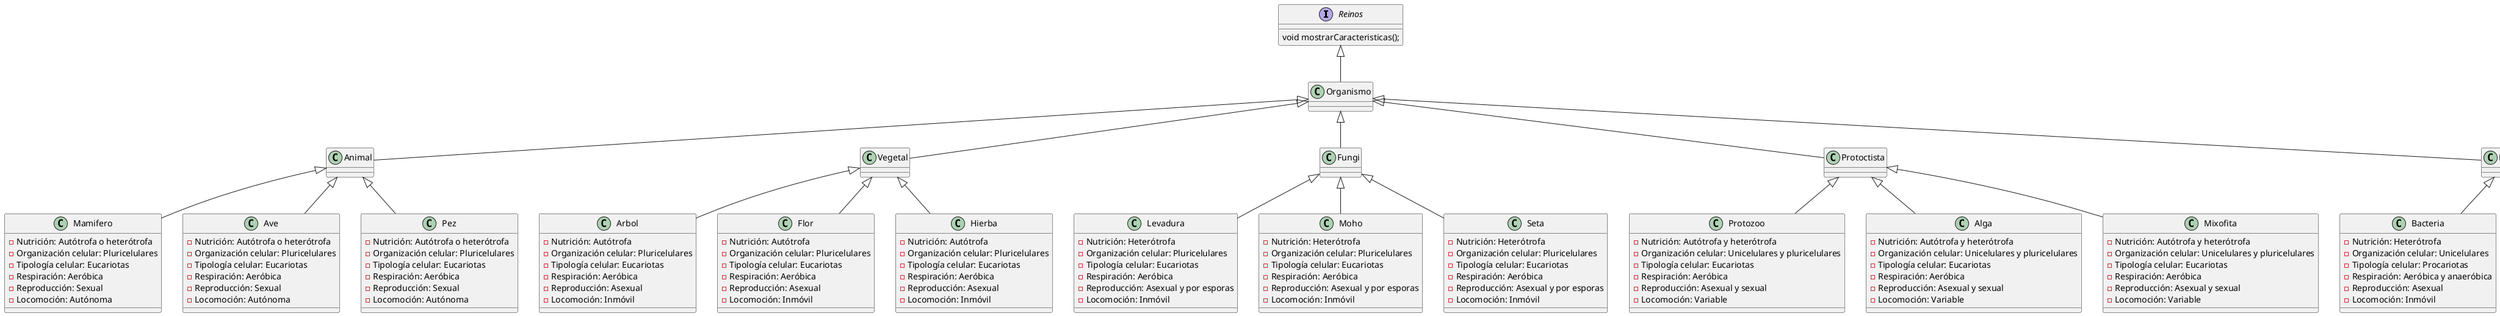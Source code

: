 @startuml

interface Reinos {
    void mostrarCaracteristicas();
}

class Organismo {
}

class Animal {
}

class Vegetal {
}

class Fungi {
}

class Protoctista {
}

class Monera {
}

class Mamifero {
    {field} - Nutrición: Autótrofa o heterótrofa
    {field} - Organización celular: Pluricelulares
    {field} - Tipología celular: Eucariotas
    {field} - Respiración: Aeróbica
    {field} - Reproducción: Sexual
    {field} - Locomoción: Autónoma
}

class Ave {
    {field} - Nutrición: Autótrofa o heterótrofa
    {field} - Organización celular: Pluricelulares
    {field} - Tipología celular: Eucariotas
    {field} - Respiración: Aeróbica
    {field} - Reproducción: Sexual
    {field} - Locomoción: Autónoma
}

class Pez {
    {field} - Nutrición: Autótrofa o heterótrofa
    {field} - Organización celular: Pluricelulares
    {field} - Tipología celular: Eucariotas
    {field} - Respiración: Aeróbica
    {field} - Reproducción: Sexual
    {field} - Locomoción: Autónoma
}

class Arbol {
    {field} - Nutrición: Autótrofa
    {field} - Organización celular: Pluricelulares
    {field} - Tipología celular: Eucariotas
    {field} - Respiración: Aeróbica
    {field} - Reproducción: Asexual
    {field} - Locomoción: Inmóvil
}

class Flor {
    {field} - Nutrición: Autótrofa
    {field} - Organización celular: Pluricelulares
    {field} - Tipología celular: Eucariotas
    {field} - Respiración: Aeróbica
    {field} - Reproducción: Asexual
    {field} - Locomoción: Inmóvil
}

class Hierba {
    {field} - Nutrición: Autótrofa
    {field} - Organización celular: Pluricelulares
    {field} - Tipología celular: Eucariotas
    {field} - Respiración: Aeróbica
    {field} - Reproducción: Asexual
    {field} - Locomoción: Inmóvil
}

class Levadura {
    {field} - Nutrición: Heterótrofa
    {field} - Organización celular: Pluricelulares
    {field} - Tipología celular: Eucariotas
    {field} - Respiración: Aeróbica
    {field} - Reproducción: Asexual y por esporas
    {field} - Locomoción: Inmóvil
}

class Moho {
    {field} - Nutrición: Heterótrofa
    {field} - Organización celular: Pluricelulares
    {field} - Tipología celular: Eucariotas
    {field} - Respiración: Aeróbica
    {field} - Reproducción: Asexual y por esporas
    {field} - Locomoción: Inmóvil
}

class Seta {
    {field} - Nutrición: Heterótrofa
    {field} - Organización celular: Pluricelulares
    {field} - Tipología celular: Eucariotas
    {field} - Respiración: Aeróbica
    {field} - Reproducción: Asexual y por esporas
    {field} - Locomoción: Inmóvil
}

class Protozoo {
    {field} - Nutrición: Autótrofa y heterótrofa
    {field} - Organización celular: Unicelulares y pluricelulares
    {field} - Tipología celular: Eucariotas
    {field} - Respiración: Aeróbica
    {field} - Reproducción: Asexual y sexual
    {field} - Locomoción: Variable
}

class Alga {
    {field} - Nutrición: Autótrofa y heterótrofa
    {field} - Organización celular: Unicelulares y pluricelulares
    {field} - Tipología celular: Eucariotas
    {field} - Respiración: Aeróbica
    {field} - Reproducción: Asexual y sexual
    {field} - Locomoción: Variable
}

class Mixofita {
    {field} - Nutrición: Autótrofa y heterótrofa
    {field} - Organización celular: Unicelulares y pluricelulares
    {field} - Tipología celular: Eucariotas
    {field} - Respiración: Aeróbica
    {field} - Reproducción: Asexual y sexual
    {field} - Locomoción: Variable
}

class Bacteria {
    {field} - Nutrición: Heterótrofa
    {field} - Organización celular: Unicelulares
    {field} - Tipología celular: Procariotas
    {field} - Respiración: Aeróbica y anaeróbica
    {field} - Reproducción: Asexual
    {field} - Locomoción: Inmóvil
}

class Arquea {
    {field} - Nutrición: Heterótrofa
    {field} - Organización celular: Unicelulares
    {field} - Tipología celular: Procariotas
    {field} - Respiración: Aeróbica y anaeróbica
    {field} - Reproducción: Asexual
    {field} - Locomoción: Inmóvil
}

class Cianobacteria {
    {field} - Nutrición: Heterótrofa
    {field} - Organización celular: Unicelulares
    {field} - Tipología celular: Procariotas
    {field} - Respiración: Aeróbica y anaeróbica
    {field} - Reproducción: Asexual
    {field} - Locomoción: Inmóvil
}

Reinos <|-- Organismo
Organismo <|-- Animal
Organismo <|-- Vegetal
Organismo <|-- Fungi
Organismo <|-- Protoctista
Organismo <|-- Monera

Animal <|-- Mamifero
Animal <|-- Ave
Animal <|-- Pez

Vegetal <|-- Arbol
Vegetal <|-- Flor
Vegetal <|-- Hierba

Fungi <|-- Levadura
Fungi <|-- Moho
Fungi <|-- Seta

Protoctista <|-- Protozoo
Protoctista <|-- Alga
Protoctista <|-- Mixofita

Monera <|-- Bacteria
Monera <|-- Arquea
Monera <|-- Cianobacteria

@enduml

